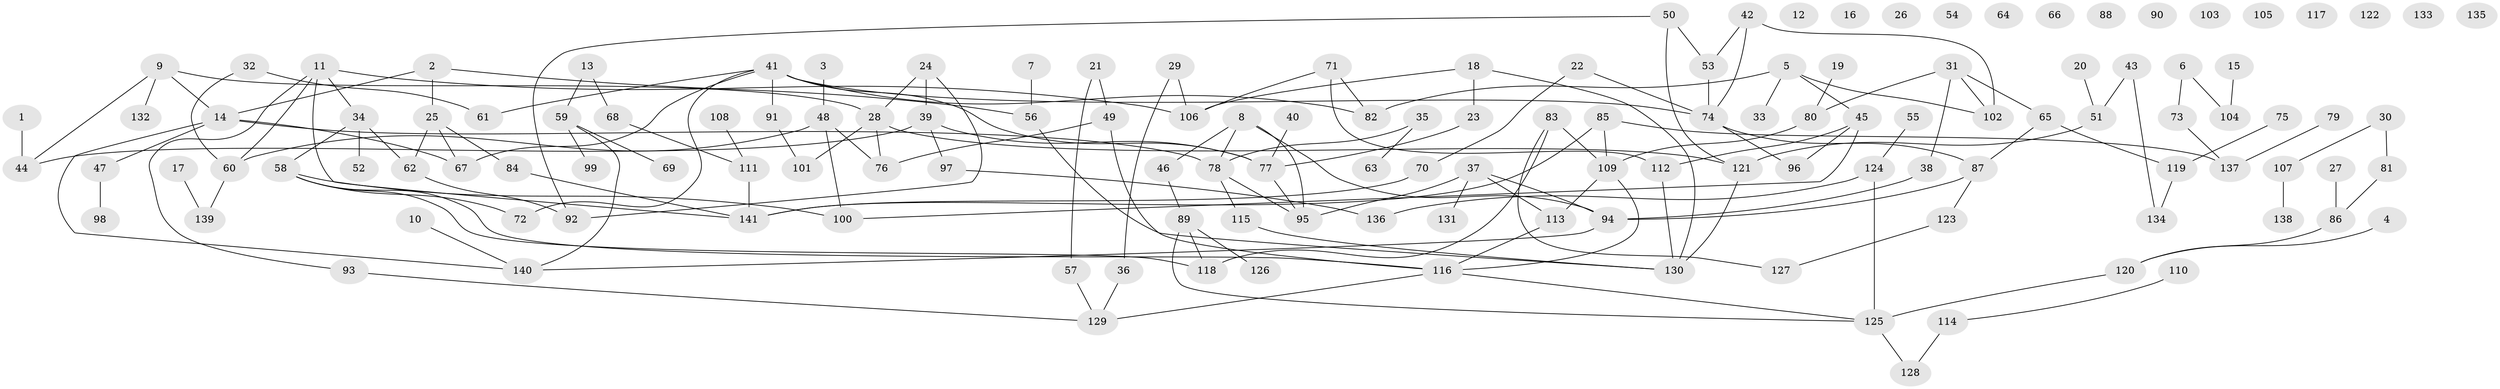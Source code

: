 // Generated by graph-tools (version 1.1) at 2025/40/03/09/25 04:40:24]
// undirected, 141 vertices, 172 edges
graph export_dot {
graph [start="1"]
  node [color=gray90,style=filled];
  1;
  2;
  3;
  4;
  5;
  6;
  7;
  8;
  9;
  10;
  11;
  12;
  13;
  14;
  15;
  16;
  17;
  18;
  19;
  20;
  21;
  22;
  23;
  24;
  25;
  26;
  27;
  28;
  29;
  30;
  31;
  32;
  33;
  34;
  35;
  36;
  37;
  38;
  39;
  40;
  41;
  42;
  43;
  44;
  45;
  46;
  47;
  48;
  49;
  50;
  51;
  52;
  53;
  54;
  55;
  56;
  57;
  58;
  59;
  60;
  61;
  62;
  63;
  64;
  65;
  66;
  67;
  68;
  69;
  70;
  71;
  72;
  73;
  74;
  75;
  76;
  77;
  78;
  79;
  80;
  81;
  82;
  83;
  84;
  85;
  86;
  87;
  88;
  89;
  90;
  91;
  92;
  93;
  94;
  95;
  96;
  97;
  98;
  99;
  100;
  101;
  102;
  103;
  104;
  105;
  106;
  107;
  108;
  109;
  110;
  111;
  112;
  113;
  114;
  115;
  116;
  117;
  118;
  119;
  120;
  121;
  122;
  123;
  124;
  125;
  126;
  127;
  128;
  129;
  130;
  131;
  132;
  133;
  134;
  135;
  136;
  137;
  138;
  139;
  140;
  141;
  1 -- 44;
  2 -- 14;
  2 -- 25;
  2 -- 56;
  3 -- 48;
  4 -- 120;
  5 -- 33;
  5 -- 45;
  5 -- 82;
  5 -- 102;
  6 -- 73;
  6 -- 104;
  7 -- 56;
  8 -- 46;
  8 -- 78;
  8 -- 94;
  8 -- 95;
  9 -- 14;
  9 -- 28;
  9 -- 44;
  9 -- 132;
  10 -- 140;
  11 -- 34;
  11 -- 60;
  11 -- 93;
  11 -- 106;
  11 -- 141;
  13 -- 59;
  13 -- 68;
  14 -- 47;
  14 -- 67;
  14 -- 78;
  14 -- 140;
  15 -- 104;
  17 -- 139;
  18 -- 23;
  18 -- 106;
  18 -- 130;
  19 -- 80;
  20 -- 51;
  21 -- 49;
  21 -- 57;
  22 -- 70;
  22 -- 74;
  23 -- 77;
  24 -- 28;
  24 -- 39;
  24 -- 92;
  25 -- 62;
  25 -- 67;
  25 -- 84;
  27 -- 86;
  28 -- 76;
  28 -- 101;
  28 -- 121;
  29 -- 36;
  29 -- 106;
  30 -- 81;
  30 -- 107;
  31 -- 38;
  31 -- 65;
  31 -- 80;
  31 -- 102;
  32 -- 60;
  32 -- 61;
  34 -- 52;
  34 -- 58;
  34 -- 62;
  35 -- 63;
  35 -- 78;
  36 -- 129;
  37 -- 94;
  37 -- 95;
  37 -- 113;
  37 -- 131;
  38 -- 94;
  39 -- 44;
  39 -- 77;
  39 -- 97;
  40 -- 77;
  41 -- 61;
  41 -- 67;
  41 -- 72;
  41 -- 74;
  41 -- 77;
  41 -- 82;
  41 -- 91;
  42 -- 53;
  42 -- 74;
  42 -- 102;
  43 -- 51;
  43 -- 134;
  45 -- 96;
  45 -- 100;
  45 -- 112;
  46 -- 89;
  47 -- 98;
  48 -- 60;
  48 -- 76;
  48 -- 100;
  49 -- 76;
  49 -- 116;
  50 -- 53;
  50 -- 92;
  50 -- 121;
  51 -- 121;
  53 -- 74;
  55 -- 124;
  56 -- 130;
  57 -- 129;
  58 -- 72;
  58 -- 100;
  58 -- 116;
  58 -- 118;
  59 -- 69;
  59 -- 99;
  59 -- 140;
  60 -- 139;
  62 -- 92;
  65 -- 87;
  65 -- 119;
  68 -- 111;
  70 -- 141;
  71 -- 82;
  71 -- 106;
  71 -- 112;
  73 -- 137;
  74 -- 87;
  74 -- 96;
  75 -- 119;
  77 -- 95;
  78 -- 95;
  78 -- 115;
  79 -- 137;
  80 -- 109;
  81 -- 86;
  83 -- 109;
  83 -- 118;
  83 -- 127;
  84 -- 141;
  85 -- 109;
  85 -- 137;
  85 -- 141;
  86 -- 120;
  87 -- 94;
  87 -- 123;
  89 -- 118;
  89 -- 125;
  89 -- 126;
  91 -- 101;
  93 -- 129;
  94 -- 140;
  97 -- 136;
  107 -- 138;
  108 -- 111;
  109 -- 113;
  109 -- 116;
  110 -- 114;
  111 -- 141;
  112 -- 130;
  113 -- 116;
  114 -- 128;
  115 -- 130;
  116 -- 125;
  116 -- 129;
  119 -- 134;
  120 -- 125;
  121 -- 130;
  123 -- 127;
  124 -- 125;
  124 -- 136;
  125 -- 128;
}
